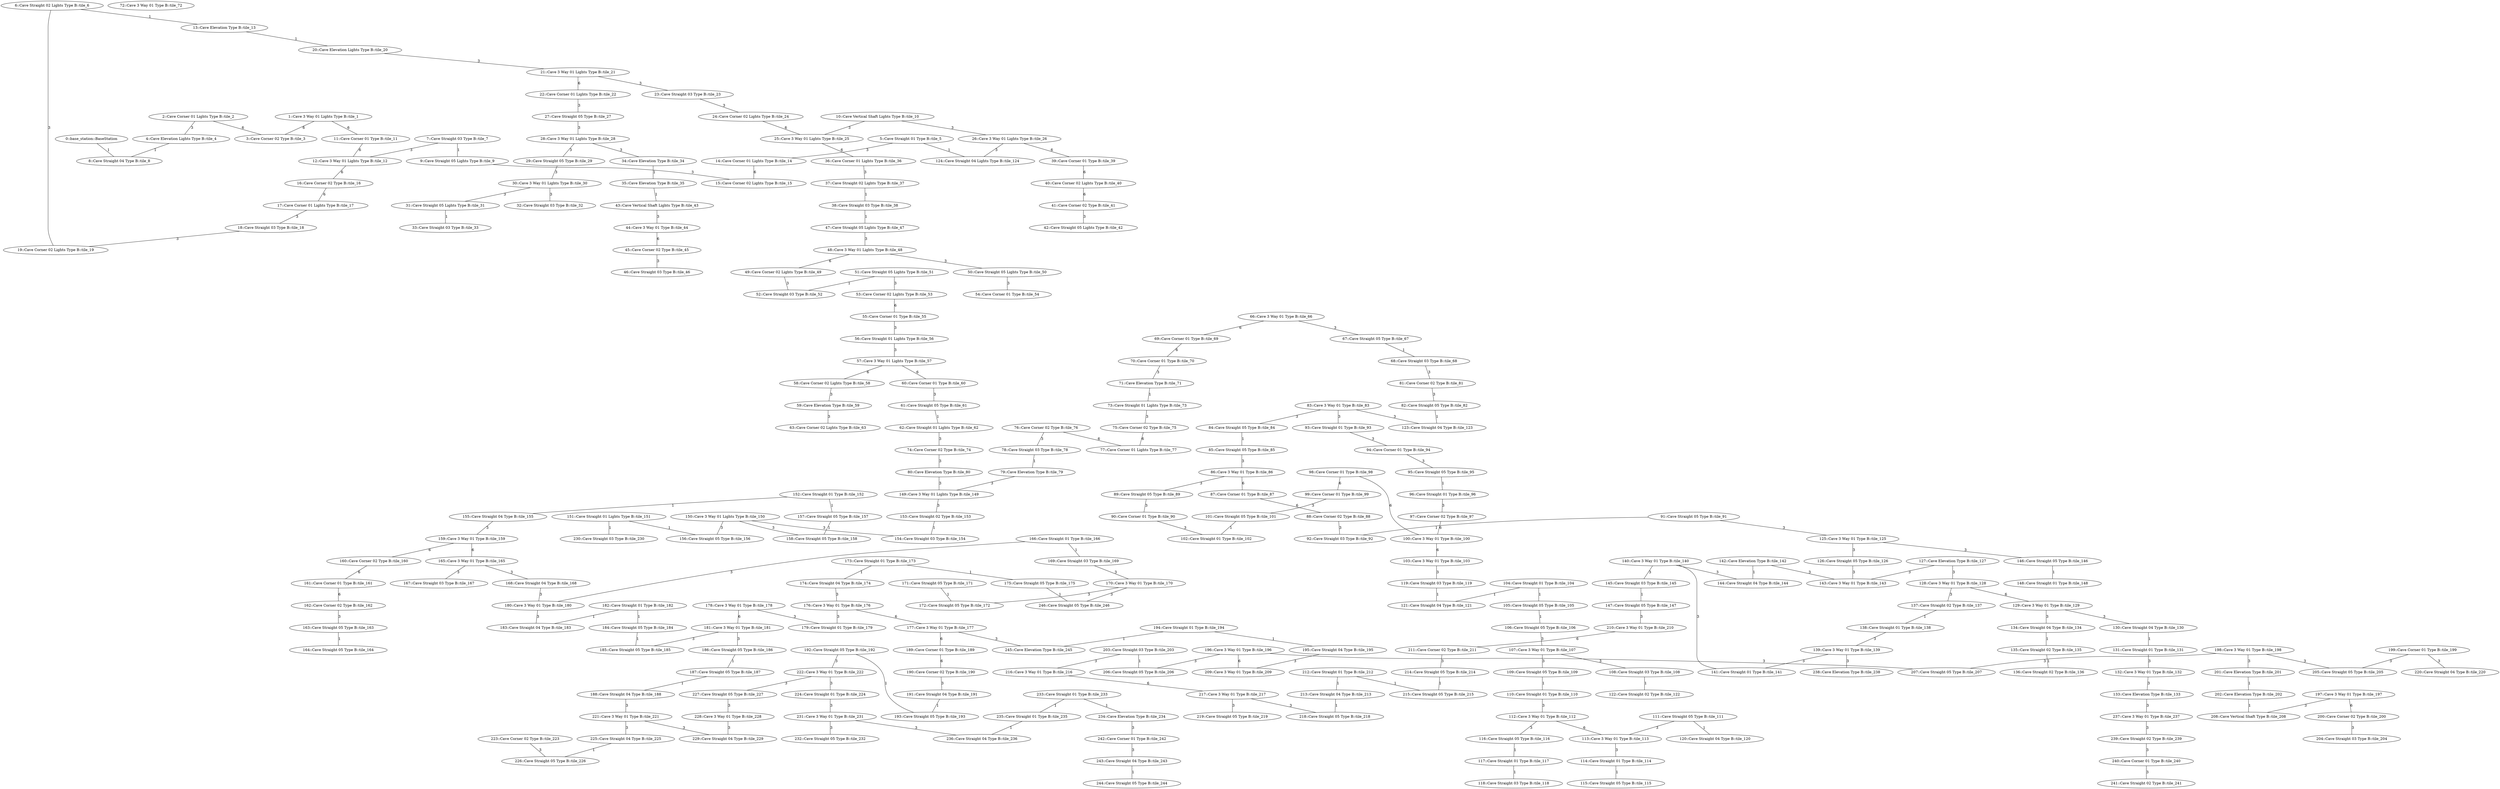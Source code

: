 /* Visibility graph generated by dot_generator */

graph {
  /* ==== Vertices ==== */

  /* Base station / Staging area */
  0   [label="0::base_station::BaseStation"];

  1   [label="1::Cave 3 Way 01 Lights Type B::tile_1"];
  2   [label="2::Cave Corner 01 Lights Type B::tile_2"];
  3   [label="3::Cave Corner 02 Type B::tile_3"];
  4   [label="4::Cave Elevation Lights Type B::tile_4"];
  5   [label="5::Cave Straight 01 Type B::tile_5"];
  6   [label="6::Cave Straight 02 Lights Type B::tile_6"];
  7   [label="7::Cave Straight 03 Type B::tile_7"];
  8   [label="8::Cave Straight 04 Type B::tile_8"];
  9   [label="9::Cave Straight 05 Lights Type B::tile_9"];
  10  [label="10::Cave Vertical Shaft Lights Type B::tile_10"];
  11  [label="11::Cave Corner 01 Type B::tile_11"];
  12  [label="12::Cave 3 Way 01 Lights Type B::tile_12"];
  13  [label="13::Cave Elevation Type B::tile_13"];
  14  [label="14::Cave Corner 01 Lights Type B::tile_14"];
  15  [label="15::Cave Corner 02 Lights Type B::tile_15"];
  16  [label="16::Cave Corner 02 Type B::tile_16"];
  17  [label="17::Cave Corner 01 Lights Type B::tile_17"];
  18  [label="18::Cave Straight 03 Type B::tile_18"];
  19  [label="19::Cave Corner 02 Lights Type B::tile_19"];
  20  [label="20::Cave Elevation Lights Type B::tile_20"];
  21  [label="21::Cave 3 Way 01 Lights Type B::tile_21"];
  22  [label="22::Cave Corner 01 Lights Type B::tile_22"];
  23  [label="23::Cave Straight 03 Type B::tile_23"];
  24  [label="24::Cave Corner 02 Lights Type B::tile_24"];
  25  [label="25::Cave 3 Way 01 Lights Type B::tile_25"];
  26  [label="26::Cave 3 Way 01 Lights Type B::tile_26"];
  27  [label="27::Cave Straight 05 Type B::tile_27"];
  28  [label="28::Cave 3 Way 01 Lights Type B::tile_28"];
  29  [label="29::Cave Straight 05 Type B::tile_29"];
  30  [label="30::Cave 3 Way 01 Lights Type B::tile_30"];
  31  [label="31::Cave Straight 05 Lights Type B::tile_31"];
  32  [label="32::Cave Straight 03 Type B::tile_32"];
  33  [label="33::Cave Straight 03 Type B::tile_33"];
  34  [label="34::Cave Elevation Type B::tile_34"];
  35  [label="35::Cave Elevation Type B::tile_35"];
  36  [label="36::Cave Corner 01 Lights Type B::tile_36"];
  37  [label="37::Cave Straight 02 Lights Type B::tile_37"];
  38  [label="38::Cave Straight 03 Type B::tile_38"];
  39  [label="39::Cave Corner 01 Type B::tile_39"];
  40  [label="40::Cave Corner 02 Lights Type B::tile_40"];
  41  [label="41::Cave Corner 02 Type B::tile_41"];
  42  [label="42::Cave Straight 05 Lights Type B::tile_42"];
  43  [label="43::Cave Vertical Shaft Lights Type B::tile_43"];
  44  [label="44::Cave 3 Way 01 Type B::tile_44"];
  45  [label="45::Cave Corner 02 Type B::tile_45"];
  46  [label="46::Cave Straight 03 Type B::tile_46"];
  47  [label="47::Cave Straight 05 Lights Type B::tile_47"];
  48  [label="48::Cave 3 Way 01 Lights Type B::tile_48"];
  49  [label="49::Cave Corner 02 Lights Type B::tile_49"];
  50  [label="50::Cave Straight 05 Lights Type B::tile_50"];
  51  [label="51::Cave Straight 05 Lights Type B::tile_51"];
  52  [label="52::Cave Straight 03 Type B::tile_52"];
  53  [label="53::Cave Corner 02 Lights Type B::tile_53"];
  54  [label="54::Cave Corner 01 Type B::tile_54"];
  55  [label="55::Cave Corner 01 Type B::tile_55"];
  56  [label="56::Cave Straight 01 Lights Type B::tile_56"];
  57  [label="57::Cave 3 Way 01 Lights Type B::tile_57"];
  58  [label="58::Cave Corner 02 Lights Type B::tile_58"];
  59  [label="59::Cave Elevation Type B::tile_59"];
  60  [label="60::Cave Corner 01 Type B::tile_60"];
  61  [label="61::Cave Straight 05 Type B::tile_61"];
  62  [label="62::Cave Straight 01 Lights Type B::tile_62"];
  63  [label="63::Cave Corner 02 Lights Type B::tile_63"];
  66  [label="66::Cave 3 Way 01 Type B::tile_66"];
  67  [label="67::Cave Straight 05 Type B::tile_67"];
  68  [label="68::Cave Straight 03 Type B::tile_68"];
  69  [label="69::Cave Corner 01 Type B::tile_69"];
  70  [label="70::Cave Corner 01 Type B::tile_70"];
  71  [label="71::Cave Elevation Type B::tile_71"];
  72  [label="72::Cave 3 Way 01 Type B::tile_72"];
  73  [label="73::Cave Straight 01 Lights Type B::tile_73"];
  74  [label="74::Cave Corner 02 Type B::tile_74"];
  75  [label="75::Cave Corner 02 Type B::tile_75"];
  76  [label="76::Cave Corner 02 Type B::tile_76"];
  77  [label="77::Cave Corner 01 Lights Type B::tile_77"];
  78  [label="78::Cave Straight 03 Type B::tile_78"];
  79  [label="79::Cave Elevation Type B::tile_79"];
  80  [label="80::Cave Elevation Type B::tile_80"];
  81  [label="81::Cave Corner 02 Type B::tile_81"];
  82  [label="82::Cave Straight 05 Type B::tile_82"];
  83  [label="83::Cave 3 Way 01 Type B::tile_83"];
  84  [label="84::Cave Straight 05 Type B::tile_84"];
  85  [label="85::Cave Straight 05 Type B::tile_85"];
  86  [label="86::Cave 3 Way 01 Type B::tile_86"];
  87  [label="87::Cave Corner 01 Type B::tile_87"];
  88  [label="88::Cave Corner 02 Type B::tile_88"];
  89  [label="89::Cave Straight 05 Type B::tile_89"];
  90  [label="90::Cave Corner 01 Type B::tile_90"];
  91  [label="91::Cave Straight 05 Type B::tile_91"];
  92  [label="92::Cave Straight 03 Type B::tile_92"];
  93  [label="93::Cave Straight 01 Type B::tile_93"];
  94  [label="94::Cave Corner 01 Type B::tile_94"];
  95  [label="95::Cave Straight 05 Type B::tile_95"];
  96  [label="96::Cave Straight 01 Type B::tile_96"];
  97  [label="97::Cave Corner 02 Type B::tile_97"];
  98  [label="98::Cave Corner 01 Type B::tile_98"];
  99  [label="99::Cave Corner 01 Type B::tile_99"];
  100  [label="100::Cave 3 Way 01 Type B::tile_100"];
  101  [label="101::Cave Straight 05 Type B::tile_101"];
  102  [label="102::Cave Straight 01 Type B::tile_102"];
  103  [label="103::Cave 3 Way 01 Type B::tile_103"];
  104  [label="104::Cave Straight 01 Type B::tile_104"];
  105  [label="105::Cave Straight 05 Type B::tile_105"];
  106  [label="106::Cave Straight 05 Type B::tile_106"];
  107  [label="107::Cave 3 Way 01 Type B::tile_107"];
  108  [label="108::Cave Straight 03 Type B::tile_108"];
  109  [label="109::Cave Straight 05 Type B::tile_109"];
  110  [label="110::Cave Straight 01 Type B::tile_110"];
  111  [label="111::Cave Straight 05 Type B::tile_111"];
  112  [label="112::Cave 3 Way 01 Type B::tile_112"];
  113  [label="113::Cave 3 Way 01 Type B::tile_113"];
  114  [label="114::Cave Straight 01 Type B::tile_114"];
  115  [label="115::Cave Straight 05 Type B::tile_115"];
  116  [label="116::Cave Straight 05 Type B::tile_116"];
  117  [label="117::Cave Straight 01 Type B::tile_117"];
  118  [label="118::Cave Straight 03 Type B::tile_118"];
  119  [label="119::Cave Straight 03 Type B::tile_119"];
  120  [label="120::Cave Straight 04 Type B::tile_120"];
  121  [label="121::Cave Straight 04 Type B::tile_121"];
  122  [label="122::Cave Straight 02 Type B::tile_122"];
  123  [label="123::Cave Straight 04 Type B::tile_123"];
  124  [label="124::Cave Straight 04 Lights Type B::tile_124"];
  125  [label="125::Cave 3 Way 01 Type B::tile_125"];
  126  [label="126::Cave Straight 05 Type B::tile_126"];
  127  [label="127::Cave Elevation Type B::tile_127"];
  128  [label="128::Cave 3 Way 01 Type B::tile_128"];
  129  [label="129::Cave 3 Way 01 Type B::tile_129"];
  130  [label="130::Cave Straight 04 Type B::tile_130"];
  131  [label="131::Cave Straight 01 Type B::tile_131"];
  132  [label="132::Cave 3 Way 01 Type B::tile_132"];
  133  [label="133::Cave Elevation Type B::tile_133"];
  134  [label="134::Cave Straight 04 Type B::tile_134"];
  135  [label="135::Cave Straight 02 Type B::tile_135"];
  136  [label="136::Cave Straight 02 Type B::tile_136"];
  137  [label="137::Cave Straight 02 Type B::tile_137"];
  138  [label="138::Cave Straight 01 Type B::tile_138"];
  139  [label="139::Cave 3 Way 01 Type B::tile_139"];
  140  [label="140::Cave 3 Way 01 Type B::tile_140"];
  141  [label="141::Cave Straight 01 Type B::tile_141"];
  142  [label="142::Cave Elevation Type B::tile_142"];
  143  [label="143::Cave 3 Way 01 Type B::tile_143"];
  144  [label="144::Cave Straight 04 Type B::tile_144"];
  145  [label="145::Cave Straight 03 Type B::tile_145"];
  146  [label="146::Cave Straight 05 Type B::tile_146"];
  147  [label="147::Cave Straight 05 Type B::tile_147"];
  148  [label="148::Cave Straight 01 Type B::tile_148"];
  149  [label="149::Cave 3 Way 01 Lights Type B::tile_149"];
  150  [label="150::Cave 3 Way 01 Lights Type B::tile_150"];
  151  [label="151::Cave Straight 01 Lights Type B::tile_151"];
  152  [label="152::Cave Straight 01 Type B::tile_152"];
  153  [label="153::Cave Straight 02 Type B::tile_153"];
  154  [label="154::Cave Straight 03 Type B::tile_154"];
  155  [label="155::Cave Straight 04 Type B::tile_155"];
  156  [label="156::Cave Straight 05 Type B::tile_156"];
  157  [label="157::Cave Straight 05 Type B::tile_157"];
  158  [label="158::Cave Straight 05 Type B::tile_158"];
  159  [label="159::Cave 3 Way 01 Type B::tile_159"];
  160  [label="160::Cave Corner 02 Type B::tile_160"];
  161  [label="161::Cave Corner 01 Type B::tile_161"];
  162  [label="162::Cave Corner 02 Type B::tile_162"];
  163  [label="163::Cave Straight 05 Type B::tile_163"];
  164  [label="164::Cave Straight 05 Type B::tile_164"];
  165  [label="165::Cave 3 Way 01 Type B::tile_165"];
  166  [label="166::Cave Straight 01 Type B::tile_166"];
  167  [label="167::Cave Straight 03 Type B::tile_167"];
  168  [label="168::Cave Straight 04 Type B::tile_168"];
  169  [label="169::Cave Straight 03 Type B::tile_169"];
  170  [label="170::Cave 3 Way 01 Type B::tile_170"];
  171  [label="171::Cave Straight 05 Type B::tile_171"];
  172  [label="172::Cave Straight 05 Type B::tile_172"];
  173  [label="173::Cave Straight 01 Type B::tile_173"];
  174  [label="174::Cave Straight 04 Type B::tile_174"];
  175  [label="175::Cave Straight 05 Type B::tile_175"];
  176  [label="176::Cave 3 Way 01 Type B::tile_176"];
  177  [label="177::Cave 3 Way 01 Type B::tile_177"];
  178  [label="178::Cave 3 Way 01 Type B::tile_178"];
  179  [label="179::Cave Straight 01 Type B::tile_179"];
  180  [label="180::Cave 3 Way 01 Type B::tile_180"];
  181  [label="181::Cave 3 Way 01 Type B::tile_181"];
  182  [label="182::Cave Straight 01 Type B::tile_182"];
  183  [label="183::Cave Straight 04 Type B::tile_183"];
  184  [label="184::Cave Straight 05 Type B::tile_184"];
  185  [label="185::Cave Straight 05 Type B::tile_185"];
  186  [label="186::Cave Straight 05 Type B::tile_186"];
  187  [label="187::Cave Straight 05 Type B::tile_187"];
  188  [label="188::Cave Straight 04 Type B::tile_188"];
  189  [label="189::Cave Corner 01 Type B::tile_189"];
  190  [label="190::Cave Corner 02 Type B::tile_190"];
  191  [label="191::Cave Straight 04 Type B::tile_191"];
  192  [label="192::Cave Straight 05 Type B::tile_192"];
  193  [label="193::Cave Straight 05 Type B::tile_193"];
  194  [label="194::Cave Straight 01 Type B::tile_194"];
  195  [label="195::Cave Straight 04 Type B::tile_195"];
  196  [label="196::Cave 3 Way 01 Type B::tile_196"];
  197  [label="197::Cave 3 Way 01 Type B::tile_197"];
  198  [label="198::Cave 3 Way 01 Type B::tile_198"];
  199  [label="199::Cave Corner 01 Type B::tile_199"];
  200  [label="200::Cave Corner 02 Type B::tile_200"];
  201  [label="201::Cave Elevation Type B::tile_201"];
  202  [label="202::Cave Elevation Type B::tile_202"];
  203  [label="203::Cave Straight 03 Type B::tile_203"];
  204  [label="204::Cave Straight 03 Type B::tile_204"];
  205  [label="205::Cave Straight 05 Type B::tile_205"];
  206  [label="206::Cave Straight 05 Type B::tile_206"];
  207  [label="207::Cave Straight 05 Type B::tile_207"];
  208  [label="208::Cave Vertical Shaft Type B::tile_208"];
  209  [label="209::Cave 3 Way 01 Type B::tile_209"];
  210  [label="210::Cave 3 Way 01 Type B::tile_210"];
  211  [label="211::Cave Corner 02 Type B::tile_211"];
  212  [label="212::Cave Straight 01 Type B::tile_212"];
  213  [label="213::Cave Straight 04 Type B::tile_213"];
  214  [label="214::Cave Straight 05 Type B::tile_214"];
  215  [label="215::Cave Straight 05 Type B::tile_215"];
  216  [label="216::Cave 3 Way 01 Type B::tile_216"];
  217  [label="217::Cave 3 Way 01 Type B::tile_217"];
  218  [label="218::Cave Straight 05 Type B::tile_218"];
  219  [label="219::Cave Straight 05 Type B::tile_219"];
  220  [label="220::Cave Straight 04 Type B::tile_220"];
  221  [label="221::Cave 3 Way 01 Type B::tile_221"];
  222  [label="222::Cave 3 Way 01 Type B::tile_222"];
  223  [label="223::Cave Corner 02 Type B::tile_223"];
  224  [label="224::Cave Straight 01 Type B::tile_224"];
  225  [label="225::Cave Straight 04 Type B::tile_225"];
  226  [label="226::Cave Straight 05 Type B::tile_226"];
  227  [label="227::Cave Straight 05 Type B::tile_227"];
  228  [label="228::Cave 3 Way 01 Type B::tile_228"];
  229  [label="229::Cave Straight 04 Type B::tile_229"];
  230  [label="230::Cave Straight 03 Type B::tile_230"];
  231  [label="231::Cave 3 Way 01 Type B::tile_231"];
  232  [label="232::Cave Straight 05 Type B::tile_232"];
  233  [label="233::Cave Straight 01 Type B::tile_233"];
  234  [label="234::Cave Elevation Type B::tile_234"];
  235  [label="235::Cave Straight 01 Type B::tile_235"];
  236  [label="236::Cave Straight 04 Type B::tile_236"];
  237  [label="237::Cave 3 Way 01 Type B::tile_237"];
  238  [label="238::Cave Elevation Type B::tile_238"];
  239  [label="239::Cave Straight 02 Type B::tile_239"];
  240  [label="240::Cave Corner 01 Type B::tile_240"];
  241  [label="241::Cave Straight 02 Type B::tile_241"];
  242  [label="242::Cave Corner 01 Type B::tile_242"];
  243  [label="243::Cave Straight 04 Type B::tile_243"];
  244  [label="244::Cave Straight 05 Type B::tile_244"];
  245  [label="245::Cave Elevation Type B::tile_245"];
  246  [label="246::Cave Straight 05 Type B::tile_246"];

  /* ==== Edges ==== */

  /* Base station */
  0  -- 8   [label=1];
  1  -- 3   [label=6];
  1  -- 11  [label=6];
  2  -- 3   [label=6];
  2  -- 4   [label=3];
  4  -- 8   [label=1];
  5  -- 14  [label=3];
  5  -- 124  [label=1];
  6  -- 13  [label=1];
  6  -- 19  [label=3];
  7  -- 9   [label=1];
  7  -- 12  [label=3];
  9  -- 15  [label=3];
  10 -- 25  [label=3];
  10 -- 26  [label=3];
  11 -- 12  [label=6];
  12 -- 16  [label=6];
  13 -- 20  [label=1];
  14 -- 15  [label=6];
  16 -- 17  [label=6];
  17 -- 18  [label=3];
  18 -- 19  [label=3];
  20 -- 21  [label=3];
  21 -- 22  [label=6];
  21 -- 23  [label=3];
  22 -- 27  [label=3];
  23 -- 24  [label=3];
  24 -- 25  [label=6];
  25 -- 36  [label=6];
  26 -- 39  [label=6];
  26 -- 124  [label=3];
  27 -- 28  [label=3];
  28 -- 29  [label=3];
  28 -- 34  [label=3];
  29 -- 30  [label=3];
  30 -- 31  [label=3];
  30 -- 32  [label=3];
  31 -- 33  [label=1];
  34 -- 35  [label=1];
  35 -- 43  [label=1];
  36 -- 37  [label=3];
  37 -- 38  [label=1];
  38 -- 47  [label=1];
  39 -- 40  [label=6];
  40 -- 41  [label=6];
  41 -- 42  [label=3];
  43 -- 44  [label=3];
  44 -- 45  [label=6];
  45 -- 46  [label=3];
  47 -- 48  [label=3];
  48 -- 49  [label=6];
  48 -- 50  [label=3];
  49 -- 52  [label=3];
  50 -- 54  [label=3];
  51 -- 52  [label=1];
  51 -- 53  [label=3];
  53 -- 55  [label=6];
  55 -- 56  [label=3];
  56 -- 57  [label=3];
  57 -- 58  [label=6];
  57 -- 60  [label=6];
  58 -- 59  [label=3];
  59 -- 63  [label=3];
  60 -- 61  [label=3];
  61 -- 62  [label=1];
  62 -- 74  [label=3];
  66 -- 67  [label=3];
  66 -- 69  [label=6];
  67 -- 68  [label=1];
  68 -- 81  [label=3];
  69 -- 70  [label=6];
  70 -- 71  [label=3];
  71 -- 73  [label=1];
  73 -- 75  [label=3];
  74 -- 80  [label=3];
  75 -- 77  [label=6];
  76 -- 77  [label=6];
  76 -- 78  [label=3];
  78 -- 79  [label=1];
  79 -- 149  [label=3];
  80 -- 149  [label=3];
  81 -- 82  [label=3];
  82 -- 123  [label=1];
  83 -- 84  [label=3];
  83 -- 93  [label=3];
  83 -- 123  [label=3];
  84 -- 85  [label=1];
  85 -- 86  [label=3];
  86 -- 87  [label=6];
  86 -- 89  [label=3];
  87 -- 88  [label=6];
  88 -- 92  [label=3];
  89 -- 90  [label=3];
  90 -- 102  [label=3];
  91 -- 92  [label=1];
  91 -- 125  [label=3];
  93 -- 94  [label=3];
  94 -- 95  [label=3];
  95 -- 96  [label=1];
  96 -- 97  [label=3];
  97 -- 100  [label=6];
  98 -- 99  [label=6];
  98 -- 100  [label=6];
  99 -- 101  [label=3];
  100 -- 103  [label=6];
  101 -- 102  [label=1];
  103 -- 119  [label=3];
  104 -- 105  [label=1];
  104 -- 121  [label=1];
  105 -- 106  [label=1];
  106 -- 107  [label=3];
  107 -- 108  [label=3];
  107 -- 109  [label=3];
  108 -- 122  [label=1];
  109 -- 110  [label=1];
  110 -- 112  [label=3];
  111 -- 113  [label=3];
  111 -- 120  [label=1];
  112 -- 113  [label=6];
  112 -- 116  [label=3];
  113 -- 114  [label=3];
  114 -- 115  [label=1];
  116 -- 117  [label=1];
  117 -- 118  [label=1];
  119 -- 121  [label=1];
  125 -- 126  [label=3];
  125 -- 146  [label=3];
  126 -- 143  [label=3];
  127 -- 128  [label=3];
  127 -- 143  [label=3];
  128 -- 129  [label=6];
  128 -- 137  [label=3];
  129 -- 130  [label=3];
  129 -- 134  [label=3];
  130 -- 131  [label=1];
  131 -- 132  [label=3];
  132 -- 133  [label=3];
  133 -- 237  [label=3];
  134 -- 135  [label=1];
  135 -- 136  [label=1];
  137 -- 138  [label=1];
  138 -- 139  [label=3];
  139 -- 141  [label=3];
  139 -- 238  [label=3];
  140 -- 141  [label=3];
  140 -- 144  [label=3];
  140 -- 145  [label=3];
  142 -- 143  [label=3];
  142 -- 144  [label=1];
  145 -- 147  [label=1];
  146 -- 148  [label=1];
  147 -- 210  [label=3];
  149 -- 153  [label=3];
  150 -- 154  [label=3];
  150 -- 156  [label=3];
  150 -- 158  [label=3];
  151 -- 156  [label=1];
  151 -- 230  [label=1];
  152 -- 155  [label=1];
  152 -- 157  [label=1];
  153 -- 154  [label=1];
  155 -- 159  [label=3];
  157 -- 158  [label=1];
  159 -- 160  [label=6];
  159 -- 165  [label=6];
  160 -- 161  [label=6];
  161 -- 162  [label=6];
  162 -- 163  [label=3];
  163 -- 164  [label=1];
  165 -- 167  [label=3];
  165 -- 168  [label=3];
  166 -- 169  [label=1];
  166 -- 180  [label=3];
  168 -- 180  [label=3];
  169 -- 170  [label=3];
  170 -- 172  [label=3];
  170 -- 246  [label=3];
  171 -- 172  [label=1];
  173 -- 174  [label=1];
  173 -- 175  [label=1];
  174 -- 176  [label=3];
  175 -- 246  [label=1];
  176 -- 177  [label=6];
  176 -- 179  [label=3];
  177 -- 189  [label=6];
  177 -- 245  [label=3];
  178 -- 179  [label=3];
  178 -- 181  [label=6];
  180 -- 183  [label=3];
  181 -- 185  [label=3];
  181 -- 186  [label=3];
  182 -- 183  [label=1];
  182 -- 184  [label=1];
  184 -- 185  [label=1];
  186 -- 187  [label=1];
  187 -- 188  [label=1];
  188 -- 221  [label=3];
  189 -- 190  [label=6];
  190 -- 191  [label=3];
  191 -- 193  [label=1];
  192 -- 193  [label=1];
  192 -- 222  [label=3];
  194 -- 195  [label=1];
  194 -- 245  [label=1];
  195 -- 209  [label=3];
  196 -- 206  [label=3];
  196 -- 207  [label=3];
  196 -- 209  [label=6];
  197 -- 200  [label=6];
  197 -- 208  [label=3];
  198 -- 201  [label=3];
  198 -- 205  [label=3];
  198 -- 207  [label=3];
  199 -- 205  [label=3];
  199 -- 220  [label=3];
  200 -- 204  [label=3];
  201 -- 202  [label=1];
  202 -- 208  [label=1];
  203 -- 206  [label=1];
  203 -- 216  [label=3];
  210 -- 211  [label=6];
  211 -- 214  [label=3];
  212 -- 213  [label=1];
  212 -- 215  [label=1];
  213 -- 218  [label=1];
  214 -- 215  [label=1];
  216 -- 217  [label=6];
  217 -- 218  [label=3];
  217 -- 219  [label=3];
  221 -- 225  [label=3];
  221 -- 229  [label=3];
  222 -- 224  [label=3];
  222 -- 227  [label=3];
  223 -- 226  [label=3];
  224 -- 231  [label=3];
  225 -- 226  [label=1];
  227 -- 228  [label=3];
  228 -- 229  [label=3];
  231 -- 232  [label=3];
  231 -- 236  [label=3];
  233 -- 234  [label=1];
  233 -- 235  [label=1];
  234 -- 242  [label=3];
  235 -- 236  [label=1];
  237 -- 239  [label=3];
  239 -- 240  [label=3];
  240 -- 241  [label=3];
  242 -- 243  [label=3];
  243 -- 244  [label=1];
}
